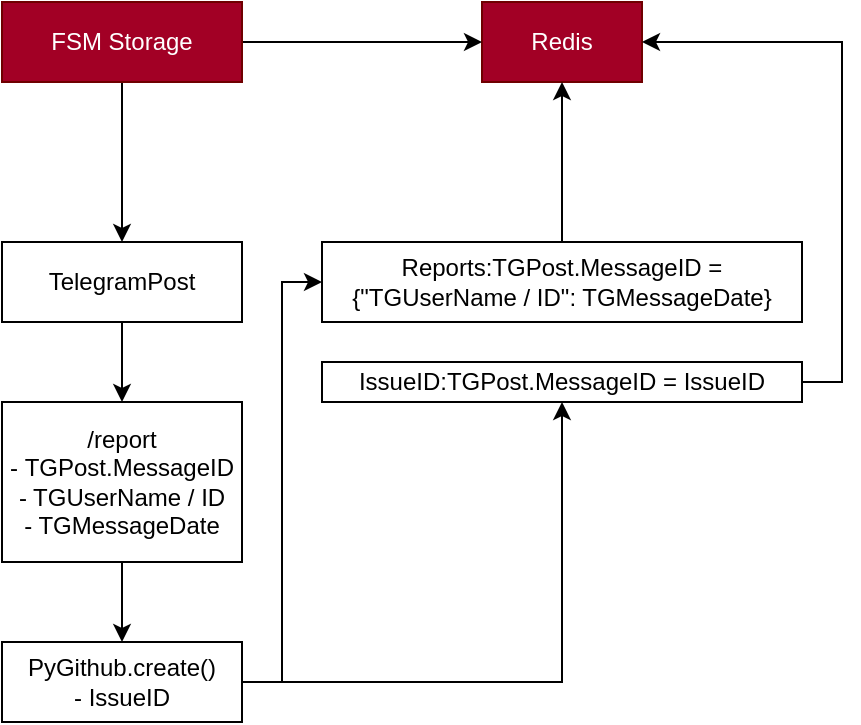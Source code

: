 <mxfile version="26.0.4" pages="2">
  <diagram name="Page-1" id="NsUzddbs9p70or8kZhok">
    <mxGraphModel dx="598" dy="729" grid="1" gridSize="10" guides="1" tooltips="1" connect="1" arrows="1" fold="1" page="1" pageScale="1" pageWidth="850" pageHeight="1100" math="0" shadow="0">
      <root>
        <mxCell id="0" />
        <mxCell id="1" parent="0" />
        <mxCell id="R2owunQEgLAnWQz2HYs--9" value="" style="edgeStyle=orthogonalEdgeStyle;rounded=0;orthogonalLoop=1;jettySize=auto;html=1;" edge="1" parent="1" source="R2owunQEgLAnWQz2HYs--1" target="R2owunQEgLAnWQz2HYs--8">
          <mxGeometry relative="1" as="geometry" />
        </mxCell>
        <mxCell id="R2owunQEgLAnWQz2HYs--1" value="TelegramPost" style="rounded=0;whiteSpace=wrap;html=1;" vertex="1" parent="1">
          <mxGeometry x="360" y="200" width="120" height="40" as="geometry" />
        </mxCell>
        <mxCell id="R2owunQEgLAnWQz2HYs--2" value="Redis" style="rounded=0;whiteSpace=wrap;html=1;fillColor=#a20025;fontColor=#ffffff;strokeColor=#6F0000;" vertex="1" parent="1">
          <mxGeometry x="600" y="80" width="80" height="40" as="geometry" />
        </mxCell>
        <mxCell id="R2owunQEgLAnWQz2HYs--6" style="edgeStyle=orthogonalEdgeStyle;rounded=0;orthogonalLoop=1;jettySize=auto;html=1;" edge="1" parent="1" source="R2owunQEgLAnWQz2HYs--4" target="R2owunQEgLAnWQz2HYs--1">
          <mxGeometry relative="1" as="geometry" />
        </mxCell>
        <mxCell id="R2owunQEgLAnWQz2HYs--7" style="edgeStyle=orthogonalEdgeStyle;rounded=0;orthogonalLoop=1;jettySize=auto;html=1;" edge="1" parent="1" source="R2owunQEgLAnWQz2HYs--4" target="R2owunQEgLAnWQz2HYs--2">
          <mxGeometry relative="1" as="geometry" />
        </mxCell>
        <mxCell id="R2owunQEgLAnWQz2HYs--4" value="FSM Storage" style="whiteSpace=wrap;html=1;rounded=0;fillColor=#a20025;fontColor=#ffffff;strokeColor=#6F0000;" vertex="1" parent="1">
          <mxGeometry x="360" y="80" width="120" height="40" as="geometry" />
        </mxCell>
        <mxCell id="R2owunQEgLAnWQz2HYs--19" value="" style="edgeStyle=orthogonalEdgeStyle;rounded=0;orthogonalLoop=1;jettySize=auto;html=1;" edge="1" parent="1" source="R2owunQEgLAnWQz2HYs--8" target="R2owunQEgLAnWQz2HYs--18">
          <mxGeometry relative="1" as="geometry" />
        </mxCell>
        <mxCell id="R2owunQEgLAnWQz2HYs--8" value="/report&lt;div&gt;-&amp;nbsp;&lt;span style=&quot;background-color: transparent; color: light-dark(rgb(0, 0, 0), rgb(255, 255, 255));&quot;&gt;TGPost.&lt;/span&gt;&lt;span style=&quot;background-color: transparent; color: light-dark(rgb(0, 0, 0), rgb(255, 255, 255));&quot;&gt;MessageID&lt;/span&gt;&lt;/div&gt;&lt;div&gt;&lt;span style=&quot;background-color: transparent; color: light-dark(rgb(0, 0, 0), rgb(255, 255, 255));&quot;&gt;- TGUserName / ID&lt;/span&gt;&lt;/div&gt;&lt;div&gt;&lt;span style=&quot;background-color: transparent; color: light-dark(rgb(0, 0, 0), rgb(255, 255, 255));&quot;&gt;- TGMessageDate&lt;/span&gt;&lt;/div&gt;" style="whiteSpace=wrap;html=1;rounded=0;" vertex="1" parent="1">
          <mxGeometry x="360" y="280" width="120" height="80" as="geometry" />
        </mxCell>
        <mxCell id="R2owunQEgLAnWQz2HYs--29" style="edgeStyle=orthogonalEdgeStyle;rounded=0;orthogonalLoop=1;jettySize=auto;html=1;" edge="1" parent="1" source="R2owunQEgLAnWQz2HYs--18" target="R2owunQEgLAnWQz2HYs--23">
          <mxGeometry relative="1" as="geometry">
            <Array as="points">
              <mxPoint x="500" y="420" />
              <mxPoint x="500" y="220" />
            </Array>
          </mxGeometry>
        </mxCell>
        <mxCell id="R2owunQEgLAnWQz2HYs--30" style="edgeStyle=orthogonalEdgeStyle;rounded=0;orthogonalLoop=1;jettySize=auto;html=1;" edge="1" parent="1" source="R2owunQEgLAnWQz2HYs--18" target="R2owunQEgLAnWQz2HYs--28">
          <mxGeometry relative="1" as="geometry" />
        </mxCell>
        <mxCell id="R2owunQEgLAnWQz2HYs--18" value="PyGithub.create()&lt;div&gt;- IssueID&lt;/div&gt;" style="whiteSpace=wrap;html=1;rounded=0;" vertex="1" parent="1">
          <mxGeometry x="360" y="400" width="120" height="40" as="geometry" />
        </mxCell>
        <mxCell id="R2owunQEgLAnWQz2HYs--27" style="edgeStyle=orthogonalEdgeStyle;rounded=0;orthogonalLoop=1;jettySize=auto;html=1;entryX=0.5;entryY=1;entryDx=0;entryDy=0;" edge="1" parent="1" source="R2owunQEgLAnWQz2HYs--23" target="R2owunQEgLAnWQz2HYs--2">
          <mxGeometry relative="1" as="geometry" />
        </mxCell>
        <mxCell id="R2owunQEgLAnWQz2HYs--23" value="&lt;div&gt;Reports:TGPost.MessageID =&lt;/div&gt;&lt;div&gt;{&lt;span style=&quot;background-color: transparent; color: light-dark(rgb(0, 0, 0), rgb(255, 255, 255));&quot;&gt;&quot;TGUserName / ID&quot;: TGMessageDate&lt;/span&gt;&lt;span style=&quot;background-color: transparent; color: light-dark(rgb(0, 0, 0), rgb(255, 255, 255));&quot;&gt;}&lt;/span&gt;&lt;/div&gt;" style="whiteSpace=wrap;html=1;rounded=0;" vertex="1" parent="1">
          <mxGeometry x="520" y="200" width="240" height="40" as="geometry" />
        </mxCell>
        <mxCell id="R2owunQEgLAnWQz2HYs--31" style="edgeStyle=orthogonalEdgeStyle;rounded=0;orthogonalLoop=1;jettySize=auto;html=1;" edge="1" parent="1" source="R2owunQEgLAnWQz2HYs--28" target="R2owunQEgLAnWQz2HYs--2">
          <mxGeometry relative="1" as="geometry">
            <Array as="points">
              <mxPoint x="780" y="270" />
              <mxPoint x="780" y="100" />
            </Array>
          </mxGeometry>
        </mxCell>
        <mxCell id="R2owunQEgLAnWQz2HYs--28" value="IssueID:TGPost.MessageID = IssueID" style="whiteSpace=wrap;html=1;" vertex="1" parent="1">
          <mxGeometry x="520" y="260" width="240" height="20" as="geometry" />
        </mxCell>
      </root>
    </mxGraphModel>
  </diagram>
  <diagram id="V5E0qpppaqR55T1Br3fY" name="Page-2">
    <mxGraphModel dx="1678" dy="882" grid="1" gridSize="10" guides="1" tooltips="1" connect="1" arrows="1" fold="1" page="1" pageScale="1" pageWidth="850" pageHeight="1100" math="0" shadow="0">
      <root>
        <mxCell id="0" />
        <mxCell id="1" parent="0" />
        <mxCell id="Lazyzh79r75nXAu--q61-17" value="" style="edgeStyle=orthogonalEdgeStyle;rounded=0;orthogonalLoop=1;jettySize=auto;html=1;" edge="1" parent="1" source="5RPgt-1o-4sWFnPr6nMz-2" target="Lazyzh79r75nXAu--q61-16">
          <mxGeometry relative="1" as="geometry" />
        </mxCell>
        <mxCell id="Lazyzh79r75nXAu--q61-25" style="edgeStyle=orthogonalEdgeStyle;rounded=0;orthogonalLoop=1;jettySize=auto;html=1;" edge="1" parent="1" source="5RPgt-1o-4sWFnPr6nMz-2" target="5RPgt-1o-4sWFnPr6nMz-8">
          <mxGeometry relative="1" as="geometry" />
        </mxCell>
        <mxCell id="5RPgt-1o-4sWFnPr6nMz-2" value="TelegramChannelPost" style="rounded=0;whiteSpace=wrap;html=1;" parent="1" vertex="1">
          <mxGeometry x="40" y="200" width="120" height="40" as="geometry" />
        </mxCell>
        <mxCell id="Lazyzh79r75nXAu--q61-34" style="edgeStyle=orthogonalEdgeStyle;rounded=0;orthogonalLoop=1;jettySize=auto;html=1;" edge="1" parent="1" source="5RPgt-1o-4sWFnPr6nMz-3" target="5RPgt-1o-4sWFnPr6nMz-29">
          <mxGeometry relative="1" as="geometry">
            <Array as="points">
              <mxPoint x="800" y="100" />
              <mxPoint x="800" y="635" />
            </Array>
          </mxGeometry>
        </mxCell>
        <mxCell id="Lazyzh79r75nXAu--q61-39" style="edgeStyle=orthogonalEdgeStyle;rounded=0;orthogonalLoop=1;jettySize=auto;html=1;" edge="1" parent="1" source="5RPgt-1o-4sWFnPr6nMz-3" target="5RPgt-1o-4sWFnPr6nMz-16">
          <mxGeometry relative="1" as="geometry" />
        </mxCell>
        <mxCell id="5RPgt-1o-4sWFnPr6nMz-3" value="SQLIte3" style="rounded=0;whiteSpace=wrap;html=1;fillColor=#008a00;fontColor=#ffffff;strokeColor=#005700;" parent="1" vertex="1">
          <mxGeometry x="600" y="80" width="80" height="40" as="geometry" />
        </mxCell>
        <mxCell id="5RPgt-1o-4sWFnPr6nMz-4" style="edgeStyle=orthogonalEdgeStyle;rounded=0;orthogonalLoop=1;jettySize=auto;html=1;" parent="1" source="5RPgt-1o-4sWFnPr6nMz-6" target="5RPgt-1o-4sWFnPr6nMz-2" edge="1">
          <mxGeometry relative="1" as="geometry" />
        </mxCell>
        <mxCell id="5RPgt-1o-4sWFnPr6nMz-6" value="FSM Storage" style="whiteSpace=wrap;html=1;rounded=0;fillColor=#a20025;fontColor=#ffffff;strokeColor=#6F0000;" parent="1" vertex="1">
          <mxGeometry x="40" y="80" width="120" height="40" as="geometry" />
        </mxCell>
        <mxCell id="Lazyzh79r75nXAu--q61-37" style="edgeStyle=orthogonalEdgeStyle;rounded=0;orthogonalLoop=1;jettySize=auto;html=1;fillColor=#d80073;strokeColor=#A50040;" edge="1" parent="1" source="5RPgt-1o-4sWFnPr6nMz-8" target="5RPgt-1o-4sWFnPr6nMz-29">
          <mxGeometry relative="1" as="geometry">
            <Array as="points">
              <mxPoint x="240" y="300" />
              <mxPoint x="240" y="635" />
            </Array>
          </mxGeometry>
        </mxCell>
        <mxCell id="Lazyzh79r75nXAu--q61-38" style="edgeStyle=orthogonalEdgeStyle;rounded=0;orthogonalLoop=1;jettySize=auto;html=1;" edge="1" parent="1" source="5RPgt-1o-4sWFnPr6nMz-8" target="5RPgt-1o-4sWFnPr6nMz-11">
          <mxGeometry relative="1" as="geometry" />
        </mxCell>
        <mxCell id="5RPgt-1o-4sWFnPr6nMz-8" value="&lt;div&gt;TelegramChannelDiscussion&lt;/div&gt;/report" style="whiteSpace=wrap;html=1;rounded=0;fillColor=#1ba1e2;fontColor=#ffffff;strokeColor=#006EAF;" parent="1" vertex="1">
          <mxGeometry y="280" width="200" height="40" as="geometry" />
        </mxCell>
        <mxCell id="Lazyzh79r75nXAu--q61-30" style="edgeStyle=orthogonalEdgeStyle;rounded=0;orthogonalLoop=1;jettySize=auto;html=1;fillColor=#0050ef;strokeColor=#001DBC;" edge="1" parent="1" source="5RPgt-1o-4sWFnPr6nMz-11" target="Lazyzh79r75nXAu--q61-10">
          <mxGeometry relative="1" as="geometry" />
        </mxCell>
        <mxCell id="Lazyzh79r75nXAu--q61-31" style="edgeStyle=orthogonalEdgeStyle;rounded=0;orthogonalLoop=1;jettySize=auto;html=1;fillColor=#0050ef;strokeColor=#001DBC;" edge="1" parent="1" source="5RPgt-1o-4sWFnPr6nMz-11" target="Lazyzh79r75nXAu--q61-13">
          <mxGeometry relative="1" as="geometry" />
        </mxCell>
        <mxCell id="Lazyzh79r75nXAu--q61-35" style="edgeStyle=orthogonalEdgeStyle;rounded=0;orthogonalLoop=1;jettySize=auto;html=1;fillColor=#0050ef;strokeColor=#001DBC;" edge="1" parent="1" source="5RPgt-1o-4sWFnPr6nMz-11" target="Lazyzh79r75nXAu--q61-7">
          <mxGeometry relative="1" as="geometry" />
        </mxCell>
        <mxCell id="5RPgt-1o-4sWFnPr6nMz-16" value="projects" style="shape=table;startSize=30;container=1;collapsible=1;childLayout=tableLayout;fixedRows=1;rowLines=0;fontStyle=1;align=center;resizeLast=1;html=1;" parent="1" vertex="1">
          <mxGeometry x="520" y="160" width="240" height="240" as="geometry" />
        </mxCell>
        <mxCell id="5RPgt-1o-4sWFnPr6nMz-17" value="" style="shape=tableRow;horizontal=0;startSize=0;swimlaneHead=0;swimlaneBody=0;fillColor=none;collapsible=0;dropTarget=0;points=[[0,0.5],[1,0.5]];portConstraint=eastwest;top=0;left=0;right=0;bottom=1;" parent="5RPgt-1o-4sWFnPr6nMz-16" vertex="1">
          <mxGeometry y="30" width="240" height="30" as="geometry" />
        </mxCell>
        <mxCell id="5RPgt-1o-4sWFnPr6nMz-18" value="PK" style="shape=partialRectangle;connectable=0;fillColor=none;top=0;left=0;bottom=0;right=0;fontStyle=1;overflow=hidden;whiteSpace=wrap;html=1;" parent="5RPgt-1o-4sWFnPr6nMz-17" vertex="1">
          <mxGeometry width="30" height="30" as="geometry">
            <mxRectangle width="30" height="30" as="alternateBounds" />
          </mxGeometry>
        </mxCell>
        <mxCell id="5RPgt-1o-4sWFnPr6nMz-19" value="UniqueID" style="shape=partialRectangle;connectable=0;fillColor=none;top=0;left=0;bottom=0;right=0;align=left;spacingLeft=6;fontStyle=5;overflow=hidden;whiteSpace=wrap;html=1;" parent="5RPgt-1o-4sWFnPr6nMz-17" vertex="1">
          <mxGeometry x="30" width="210" height="30" as="geometry">
            <mxRectangle width="210" height="30" as="alternateBounds" />
          </mxGeometry>
        </mxCell>
        <mxCell id="5RPgt-1o-4sWFnPr6nMz-55" style="shape=tableRow;horizontal=0;startSize=0;swimlaneHead=0;swimlaneBody=0;fillColor=none;collapsible=0;dropTarget=0;points=[[0,0.5],[1,0.5]];portConstraint=eastwest;top=0;left=0;right=0;bottom=0;" parent="5RPgt-1o-4sWFnPr6nMz-16" vertex="1">
          <mxGeometry y="60" width="240" height="30" as="geometry" />
        </mxCell>
        <mxCell id="5RPgt-1o-4sWFnPr6nMz-56" style="shape=partialRectangle;connectable=0;fillColor=none;top=0;left=0;bottom=0;right=0;editable=1;overflow=hidden;whiteSpace=wrap;html=1;" parent="5RPgt-1o-4sWFnPr6nMz-55" vertex="1">
          <mxGeometry width="30" height="30" as="geometry">
            <mxRectangle width="30" height="30" as="alternateBounds" />
          </mxGeometry>
        </mxCell>
        <mxCell id="5RPgt-1o-4sWFnPr6nMz-57" value="tg_mrtm_fo_message_id" style="shape=partialRectangle;connectable=0;fillColor=#d80073;top=0;left=0;bottom=0;right=0;align=left;spacingLeft=6;overflow=hidden;whiteSpace=wrap;html=1;fontColor=#ffffff;strokeColor=#A50040;" parent="5RPgt-1o-4sWFnPr6nMz-55" vertex="1">
          <mxGeometry x="30" width="210" height="30" as="geometry">
            <mxRectangle width="210" height="30" as="alternateBounds" />
          </mxGeometry>
        </mxCell>
        <mxCell id="5RPgt-1o-4sWFnPr6nMz-61" style="shape=tableRow;horizontal=0;startSize=0;swimlaneHead=0;swimlaneBody=0;fillColor=none;collapsible=0;dropTarget=0;points=[[0,0.5],[1,0.5]];portConstraint=eastwest;top=0;left=0;right=0;bottom=0;" parent="5RPgt-1o-4sWFnPr6nMz-16" vertex="1">
          <mxGeometry y="90" width="240" height="30" as="geometry" />
        </mxCell>
        <mxCell id="5RPgt-1o-4sWFnPr6nMz-62" style="shape=partialRectangle;connectable=0;fillColor=none;top=0;left=0;bottom=0;right=0;editable=1;overflow=hidden;whiteSpace=wrap;html=1;" parent="5RPgt-1o-4sWFnPr6nMz-61" vertex="1">
          <mxGeometry width="30" height="30" as="geometry">
            <mxRectangle width="30" height="30" as="alternateBounds" />
          </mxGeometry>
        </mxCell>
        <mxCell id="5RPgt-1o-4sWFnPr6nMz-63" value="tg_mrtm_date" style="shape=partialRectangle;connectable=0;fillColor=#d80073;top=0;left=0;bottom=0;right=0;align=left;spacingLeft=6;overflow=hidden;whiteSpace=wrap;html=1;fontColor=#ffffff;strokeColor=#A50040;" parent="5RPgt-1o-4sWFnPr6nMz-61" vertex="1">
          <mxGeometry x="30" width="210" height="30" as="geometry">
            <mxRectangle width="210" height="30" as="alternateBounds" />
          </mxGeometry>
        </mxCell>
        <mxCell id="5RPgt-1o-4sWFnPr6nMz-39" style="shape=tableRow;horizontal=0;startSize=0;swimlaneHead=0;swimlaneBody=0;fillColor=none;collapsible=0;dropTarget=0;points=[[0,0.5],[1,0.5]];portConstraint=eastwest;top=0;left=0;right=0;bottom=0;" parent="5RPgt-1o-4sWFnPr6nMz-16" vertex="1">
          <mxGeometry y="120" width="240" height="30" as="geometry" />
        </mxCell>
        <mxCell id="5RPgt-1o-4sWFnPr6nMz-40" style="shape=partialRectangle;connectable=0;fillColor=none;top=0;left=0;bottom=0;right=0;editable=1;overflow=hidden;whiteSpace=wrap;html=1;" parent="5RPgt-1o-4sWFnPr6nMz-39" vertex="1">
          <mxGeometry width="30" height="30" as="geometry">
            <mxRectangle width="30" height="30" as="alternateBounds" />
          </mxGeometry>
        </mxCell>
        <mxCell id="5RPgt-1o-4sWFnPr6nMz-41" value="tg_message_sender_chat_id" style="shape=partialRectangle;connectable=0;fillColor=#d80073;top=0;left=0;bottom=0;right=0;align=left;spacingLeft=6;overflow=hidden;whiteSpace=wrap;html=1;fontColor=#ffffff;strokeColor=#A50040;" parent="5RPgt-1o-4sWFnPr6nMz-39" vertex="1">
          <mxGeometry x="30" width="210" height="30" as="geometry">
            <mxRectangle width="210" height="30" as="alternateBounds" />
          </mxGeometry>
        </mxCell>
        <mxCell id="5RPgt-1o-4sWFnPr6nMz-20" value="" style="shape=tableRow;horizontal=0;startSize=0;swimlaneHead=0;swimlaneBody=0;fillColor=none;collapsible=0;dropTarget=0;points=[[0,0.5],[1,0.5]];portConstraint=eastwest;top=0;left=0;right=0;bottom=0;" parent="5RPgt-1o-4sWFnPr6nMz-16" vertex="1">
          <mxGeometry y="150" width="240" height="30" as="geometry" />
        </mxCell>
        <mxCell id="5RPgt-1o-4sWFnPr6nMz-21" value="" style="shape=partialRectangle;connectable=0;fillColor=none;top=0;left=0;bottom=0;right=0;editable=1;overflow=hidden;whiteSpace=wrap;html=1;" parent="5RPgt-1o-4sWFnPr6nMz-20" vertex="1">
          <mxGeometry width="30" height="30" as="geometry">
            <mxRectangle width="30" height="30" as="alternateBounds" />
          </mxGeometry>
        </mxCell>
        <mxCell id="5RPgt-1o-4sWFnPr6nMz-22" value="tg_message_sender_chat_title" style="shape=partialRectangle;connectable=0;fillColor=#d80073;top=0;left=0;bottom=0;right=0;align=left;spacingLeft=6;overflow=hidden;whiteSpace=wrap;html=1;fontColor=#ffffff;strokeColor=#A50040;" parent="5RPgt-1o-4sWFnPr6nMz-20" vertex="1">
          <mxGeometry x="30" width="210" height="30" as="geometry">
            <mxRectangle width="210" height="30" as="alternateBounds" />
          </mxGeometry>
        </mxCell>
        <mxCell id="5RPgt-1o-4sWFnPr6nMz-23" value="" style="shape=tableRow;horizontal=0;startSize=0;swimlaneHead=0;swimlaneBody=0;fillColor=none;collapsible=0;dropTarget=0;points=[[0,0.5],[1,0.5]];portConstraint=eastwest;top=0;left=0;right=0;bottom=0;" parent="5RPgt-1o-4sWFnPr6nMz-16" vertex="1">
          <mxGeometry y="180" width="240" height="30" as="geometry" />
        </mxCell>
        <mxCell id="5RPgt-1o-4sWFnPr6nMz-24" value="" style="shape=partialRectangle;connectable=0;fillColor=none;top=0;left=0;bottom=0;right=0;editable=1;overflow=hidden;whiteSpace=wrap;html=1;" parent="5RPgt-1o-4sWFnPr6nMz-23" vertex="1">
          <mxGeometry width="30" height="30" as="geometry">
            <mxRectangle width="30" height="30" as="alternateBounds" />
          </mxGeometry>
        </mxCell>
        <mxCell id="5RPgt-1o-4sWFnPr6nMz-25" value="gh_project_link" style="shape=partialRectangle;connectable=0;fillColor=#0050ef;top=0;left=0;bottom=0;right=0;align=left;spacingLeft=6;overflow=hidden;whiteSpace=wrap;html=1;fontColor=#ffffff;strokeColor=#001DBC;" parent="5RPgt-1o-4sWFnPr6nMz-23" vertex="1">
          <mxGeometry x="30" width="210" height="30" as="geometry">
            <mxRectangle width="210" height="30" as="alternateBounds" />
          </mxGeometry>
        </mxCell>
        <mxCell id="5RPgt-1o-4sWFnPr6nMz-64" style="shape=tableRow;horizontal=0;startSize=0;swimlaneHead=0;swimlaneBody=0;fillColor=none;collapsible=0;dropTarget=0;points=[[0,0.5],[1,0.5]];portConstraint=eastwest;top=0;left=0;right=0;bottom=0;" parent="5RPgt-1o-4sWFnPr6nMz-16" vertex="1">
          <mxGeometry y="210" width="240" height="30" as="geometry" />
        </mxCell>
        <mxCell id="5RPgt-1o-4sWFnPr6nMz-65" style="shape=partialRectangle;connectable=0;fillColor=none;top=0;left=0;bottom=0;right=0;editable=1;overflow=hidden;whiteSpace=wrap;html=1;" parent="5RPgt-1o-4sWFnPr6nMz-64" vertex="1">
          <mxGeometry width="30" height="30" as="geometry">
            <mxRectangle width="30" height="30" as="alternateBounds" />
          </mxGeometry>
        </mxCell>
        <mxCell id="5RPgt-1o-4sWFnPr6nMz-66" value="gh_project_name" style="shape=partialRectangle;connectable=0;fillColor=#0050ef;top=0;left=0;bottom=0;right=0;align=left;spacingLeft=6;overflow=hidden;whiteSpace=wrap;html=1;fontColor=#ffffff;strokeColor=#001DBC;" parent="5RPgt-1o-4sWFnPr6nMz-64" vertex="1">
          <mxGeometry x="30" width="210" height="30" as="geometry">
            <mxRectangle width="210" height="30" as="alternateBounds" />
          </mxGeometry>
        </mxCell>
        <mxCell id="5RPgt-1o-4sWFnPr6nMz-29" value="project_issues" style="shape=table;startSize=30;container=1;collapsible=1;childLayout=tableLayout;fixedRows=1;rowLines=0;fontStyle=1;align=center;resizeLast=1;html=1;" parent="1" vertex="1">
          <mxGeometry x="520" y="440" width="200" height="390" as="geometry" />
        </mxCell>
        <mxCell id="5RPgt-1o-4sWFnPr6nMz-30" value="" style="shape=tableRow;horizontal=0;startSize=0;swimlaneHead=0;swimlaneBody=0;fillColor=none;collapsible=0;dropTarget=0;points=[[0,0.5],[1,0.5]];portConstraint=eastwest;top=0;left=0;right=0;bottom=1;" parent="5RPgt-1o-4sWFnPr6nMz-29" vertex="1">
          <mxGeometry y="30" width="200" height="30" as="geometry" />
        </mxCell>
        <mxCell id="5RPgt-1o-4sWFnPr6nMz-31" value="PK" style="shape=partialRectangle;connectable=0;fillColor=none;top=0;left=0;bottom=0;right=0;fontStyle=1;overflow=hidden;whiteSpace=wrap;html=1;" parent="5RPgt-1o-4sWFnPr6nMz-30" vertex="1">
          <mxGeometry width="30" height="30" as="geometry">
            <mxRectangle width="30" height="30" as="alternateBounds" />
          </mxGeometry>
        </mxCell>
        <mxCell id="5RPgt-1o-4sWFnPr6nMz-32" value="UniqueID" style="shape=partialRectangle;connectable=0;fillColor=none;top=0;left=0;bottom=0;right=0;align=left;spacingLeft=6;fontStyle=5;overflow=hidden;whiteSpace=wrap;html=1;" parent="5RPgt-1o-4sWFnPr6nMz-30" vertex="1">
          <mxGeometry x="30" width="170" height="30" as="geometry">
            <mxRectangle width="170" height="30" as="alternateBounds" />
          </mxGeometry>
        </mxCell>
        <mxCell id="5RPgt-1o-4sWFnPr6nMz-42" style="shape=tableRow;horizontal=0;startSize=0;swimlaneHead=0;swimlaneBody=0;fillColor=none;collapsible=0;dropTarget=0;points=[[0,0.5],[1,0.5]];portConstraint=eastwest;top=0;left=0;right=0;bottom=0;" parent="5RPgt-1o-4sWFnPr6nMz-29" vertex="1">
          <mxGeometry y="60" width="200" height="30" as="geometry" />
        </mxCell>
        <mxCell id="5RPgt-1o-4sWFnPr6nMz-43" value="&lt;b&gt;FK&lt;/b&gt;" style="shape=partialRectangle;connectable=0;fillColor=none;top=0;left=0;bottom=0;right=0;editable=1;overflow=hidden;whiteSpace=wrap;html=1;" parent="5RPgt-1o-4sWFnPr6nMz-42" vertex="1">
          <mxGeometry width="30" height="30" as="geometry">
            <mxRectangle width="30" height="30" as="alternateBounds" />
          </mxGeometry>
        </mxCell>
        <mxCell id="5RPgt-1o-4sWFnPr6nMz-44" value="project_id" style="shape=partialRectangle;connectable=0;fillColor=#d80073;top=0;left=0;bottom=0;right=0;align=left;spacingLeft=6;overflow=hidden;whiteSpace=wrap;html=1;fontColor=#ffffff;strokeColor=#A50040;" parent="5RPgt-1o-4sWFnPr6nMz-42" vertex="1">
          <mxGeometry x="30" width="170" height="30" as="geometry">
            <mxRectangle width="170" height="30" as="alternateBounds" />
          </mxGeometry>
        </mxCell>
        <mxCell id="Lazyzh79r75nXAu--q61-1" style="shape=tableRow;horizontal=0;startSize=0;swimlaneHead=0;swimlaneBody=0;fillColor=none;collapsible=0;dropTarget=0;points=[[0,0.5],[1,0.5]];portConstraint=eastwest;top=0;left=0;right=0;bottom=0;" vertex="1" parent="5RPgt-1o-4sWFnPr6nMz-29">
          <mxGeometry y="90" width="200" height="30" as="geometry" />
        </mxCell>
        <mxCell id="Lazyzh79r75nXAu--q61-2" style="shape=partialRectangle;connectable=0;fillColor=none;top=0;left=0;bottom=0;right=0;editable=1;overflow=hidden;whiteSpace=wrap;html=1;" vertex="1" parent="Lazyzh79r75nXAu--q61-1">
          <mxGeometry width="30" height="30" as="geometry">
            <mxRectangle width="30" height="30" as="alternateBounds" />
          </mxGeometry>
        </mxCell>
        <mxCell id="Lazyzh79r75nXAu--q61-3" value="tg_mrtm_fo_message_id" style="shape=partialRectangle;connectable=0;fillColor=#d80073;top=0;left=0;bottom=0;right=0;align=left;spacingLeft=6;overflow=hidden;whiteSpace=wrap;html=1;fontColor=#ffffff;strokeColor=#A50040;" vertex="1" parent="Lazyzh79r75nXAu--q61-1">
          <mxGeometry x="30" width="170" height="30" as="geometry">
            <mxRectangle width="170" height="30" as="alternateBounds" />
          </mxGeometry>
        </mxCell>
        <mxCell id="5RPgt-1o-4sWFnPr6nMz-33" value="" style="shape=tableRow;horizontal=0;startSize=0;swimlaneHead=0;swimlaneBody=0;fillColor=none;collapsible=0;dropTarget=0;points=[[0,0.5],[1,0.5]];portConstraint=eastwest;top=0;left=0;right=0;bottom=0;" parent="5RPgt-1o-4sWFnPr6nMz-29" vertex="1">
          <mxGeometry y="120" width="200" height="30" as="geometry" />
        </mxCell>
        <mxCell id="5RPgt-1o-4sWFnPr6nMz-34" value="" style="shape=partialRectangle;connectable=0;fillColor=none;top=0;left=0;bottom=0;right=0;editable=1;overflow=hidden;whiteSpace=wrap;html=1;" parent="5RPgt-1o-4sWFnPr6nMz-33" vertex="1">
          <mxGeometry width="30" height="30" as="geometry">
            <mxRectangle width="30" height="30" as="alternateBounds" />
          </mxGeometry>
        </mxCell>
        <mxCell id="5RPgt-1o-4sWFnPr6nMz-35" value="tg_mrtm_message_url" style="shape=partialRectangle;connectable=0;fillColor=#d80073;top=0;left=0;bottom=0;right=0;align=left;spacingLeft=6;overflow=hidden;whiteSpace=wrap;html=1;fontColor=#ffffff;strokeColor=#A50040;" parent="5RPgt-1o-4sWFnPr6nMz-33" vertex="1">
          <mxGeometry x="30" width="170" height="30" as="geometry">
            <mxRectangle width="170" height="30" as="alternateBounds" />
          </mxGeometry>
        </mxCell>
        <mxCell id="5RPgt-1o-4sWFnPr6nMz-36" value="" style="shape=tableRow;horizontal=0;startSize=0;swimlaneHead=0;swimlaneBody=0;fillColor=none;collapsible=0;dropTarget=0;points=[[0,0.5],[1,0.5]];portConstraint=eastwest;top=0;left=0;right=0;bottom=0;" parent="5RPgt-1o-4sWFnPr6nMz-29" vertex="1">
          <mxGeometry y="150" width="200" height="30" as="geometry" />
        </mxCell>
        <mxCell id="5RPgt-1o-4sWFnPr6nMz-37" value="" style="shape=partialRectangle;connectable=0;fillColor=none;top=0;left=0;bottom=0;right=0;editable=1;overflow=hidden;whiteSpace=wrap;html=1;" parent="5RPgt-1o-4sWFnPr6nMz-36" vertex="1">
          <mxGeometry width="30" height="30" as="geometry">
            <mxRectangle width="30" height="30" as="alternateBounds" />
          </mxGeometry>
        </mxCell>
        <mxCell id="5RPgt-1o-4sWFnPr6nMz-38" value="tg_mrtm_user_id" style="shape=partialRectangle;connectable=0;fillColor=#d80073;top=0;left=0;bottom=0;right=0;align=left;spacingLeft=6;overflow=hidden;whiteSpace=wrap;html=1;fontColor=#ffffff;strokeColor=#A50040;" parent="5RPgt-1o-4sWFnPr6nMz-36" vertex="1">
          <mxGeometry x="30" width="170" height="30" as="geometry">
            <mxRectangle width="170" height="30" as="alternateBounds" />
          </mxGeometry>
        </mxCell>
        <mxCell id="5RPgt-1o-4sWFnPr6nMz-46" style="shape=tableRow;horizontal=0;startSize=0;swimlaneHead=0;swimlaneBody=0;fillColor=none;collapsible=0;dropTarget=0;points=[[0,0.5],[1,0.5]];portConstraint=eastwest;top=0;left=0;right=0;bottom=0;" parent="5RPgt-1o-4sWFnPr6nMz-29" vertex="1">
          <mxGeometry y="180" width="200" height="30" as="geometry" />
        </mxCell>
        <mxCell id="5RPgt-1o-4sWFnPr6nMz-47" style="shape=partialRectangle;connectable=0;fillColor=none;top=0;left=0;bottom=0;right=0;editable=1;overflow=hidden;whiteSpace=wrap;html=1;" parent="5RPgt-1o-4sWFnPr6nMz-46" vertex="1">
          <mxGeometry width="30" height="30" as="geometry">
            <mxRectangle width="30" height="30" as="alternateBounds" />
          </mxGeometry>
        </mxCell>
        <mxCell id="5RPgt-1o-4sWFnPr6nMz-48" value="tg_mrtm_user_is_bot" style="shape=partialRectangle;connectable=0;fillColor=#d80073;top=0;left=0;bottom=0;right=0;align=left;spacingLeft=6;overflow=hidden;whiteSpace=wrap;html=1;fontColor=#ffffff;strokeColor=#A50040;" parent="5RPgt-1o-4sWFnPr6nMz-46" vertex="1">
          <mxGeometry x="30" width="170" height="30" as="geometry">
            <mxRectangle width="170" height="30" as="alternateBounds" />
          </mxGeometry>
        </mxCell>
        <mxCell id="5RPgt-1o-4sWFnPr6nMz-49" style="shape=tableRow;horizontal=0;startSize=0;swimlaneHead=0;swimlaneBody=0;fillColor=none;collapsible=0;dropTarget=0;points=[[0,0.5],[1,0.5]];portConstraint=eastwest;top=0;left=0;right=0;bottom=0;" parent="5RPgt-1o-4sWFnPr6nMz-29" vertex="1">
          <mxGeometry y="210" width="200" height="30" as="geometry" />
        </mxCell>
        <mxCell id="5RPgt-1o-4sWFnPr6nMz-50" style="shape=partialRectangle;connectable=0;fillColor=none;top=0;left=0;bottom=0;right=0;editable=1;overflow=hidden;whiteSpace=wrap;html=1;" parent="5RPgt-1o-4sWFnPr6nMz-49" vertex="1">
          <mxGeometry width="30" height="30" as="geometry">
            <mxRectangle width="30" height="30" as="alternateBounds" />
          </mxGeometry>
        </mxCell>
        <mxCell id="5RPgt-1o-4sWFnPr6nMz-51" value="tg_message_id" style="shape=partialRectangle;connectable=0;fillColor=#d80073;top=0;left=0;bottom=0;right=0;align=left;spacingLeft=6;overflow=hidden;whiteSpace=wrap;html=1;fontColor=#ffffff;strokeColor=#A50040;" parent="5RPgt-1o-4sWFnPr6nMz-49" vertex="1">
          <mxGeometry x="30" width="170" height="30" as="geometry">
            <mxRectangle width="170" height="30" as="alternateBounds" />
          </mxGeometry>
        </mxCell>
        <mxCell id="Lazyzh79r75nXAu--q61-4" style="shape=tableRow;horizontal=0;startSize=0;swimlaneHead=0;swimlaneBody=0;fillColor=none;collapsible=0;dropTarget=0;points=[[0,0.5],[1,0.5]];portConstraint=eastwest;top=0;left=0;right=0;bottom=0;" vertex="1" parent="5RPgt-1o-4sWFnPr6nMz-29">
          <mxGeometry y="240" width="200" height="30" as="geometry" />
        </mxCell>
        <mxCell id="Lazyzh79r75nXAu--q61-5" style="shape=partialRectangle;connectable=0;fillColor=none;top=0;left=0;bottom=0;right=0;editable=1;overflow=hidden;whiteSpace=wrap;html=1;" vertex="1" parent="Lazyzh79r75nXAu--q61-4">
          <mxGeometry width="30" height="30" as="geometry">
            <mxRectangle width="30" height="30" as="alternateBounds" />
          </mxGeometry>
        </mxCell>
        <mxCell id="Lazyzh79r75nXAu--q61-6" value="tg_message_url" style="shape=partialRectangle;connectable=0;fillColor=#d80073;top=0;left=0;bottom=0;right=0;align=left;spacingLeft=6;overflow=hidden;whiteSpace=wrap;html=1;fontColor=#ffffff;strokeColor=#A50040;" vertex="1" parent="Lazyzh79r75nXAu--q61-4">
          <mxGeometry x="30" width="170" height="30" as="geometry">
            <mxRectangle width="170" height="30" as="alternateBounds" />
          </mxGeometry>
        </mxCell>
        <mxCell id="5RPgt-1o-4sWFnPr6nMz-52" style="shape=tableRow;horizontal=0;startSize=0;swimlaneHead=0;swimlaneBody=0;fillColor=none;collapsible=0;dropTarget=0;points=[[0,0.5],[1,0.5]];portConstraint=eastwest;top=0;left=0;right=0;bottom=0;" parent="5RPgt-1o-4sWFnPr6nMz-29" vertex="1">
          <mxGeometry y="270" width="200" height="30" as="geometry" />
        </mxCell>
        <mxCell id="5RPgt-1o-4sWFnPr6nMz-53" style="shape=partialRectangle;connectable=0;fillColor=none;top=0;left=0;bottom=0;right=0;editable=1;overflow=hidden;whiteSpace=wrap;html=1;" parent="5RPgt-1o-4sWFnPr6nMz-52" vertex="1">
          <mxGeometry width="30" height="30" as="geometry">
            <mxRectangle width="30" height="30" as="alternateBounds" />
          </mxGeometry>
        </mxCell>
        <mxCell id="5RPgt-1o-4sWFnPr6nMz-54" value="tg_message_date" style="shape=partialRectangle;connectable=0;fillColor=#d80073;top=0;left=0;bottom=0;right=0;align=left;spacingLeft=6;overflow=hidden;whiteSpace=wrap;html=1;fontColor=#ffffff;strokeColor=#A50040;" parent="5RPgt-1o-4sWFnPr6nMz-52" vertex="1">
          <mxGeometry x="30" width="170" height="30" as="geometry">
            <mxRectangle width="170" height="30" as="alternateBounds" />
          </mxGeometry>
        </mxCell>
        <mxCell id="Lazyzh79r75nXAu--q61-7" style="shape=tableRow;horizontal=0;startSize=0;swimlaneHead=0;swimlaneBody=0;fillColor=none;collapsible=0;dropTarget=0;points=[[0,0.5],[1,0.5]];portConstraint=eastwest;top=0;left=0;right=0;bottom=0;" vertex="1" parent="5RPgt-1o-4sWFnPr6nMz-29">
          <mxGeometry y="300" width="200" height="30" as="geometry" />
        </mxCell>
        <mxCell id="Lazyzh79r75nXAu--q61-8" style="shape=partialRectangle;connectable=0;fillColor=none;top=0;left=0;bottom=0;right=0;editable=1;overflow=hidden;whiteSpace=wrap;html=1;" vertex="1" parent="Lazyzh79r75nXAu--q61-7">
          <mxGeometry width="30" height="30" as="geometry">
            <mxRectangle width="30" height="30" as="alternateBounds" />
          </mxGeometry>
        </mxCell>
        <mxCell id="Lazyzh79r75nXAu--q61-9" value="gh_issue_id" style="shape=partialRectangle;connectable=0;fillColor=#0050ef;top=0;left=0;bottom=0;right=0;align=left;spacingLeft=6;overflow=hidden;whiteSpace=wrap;html=1;fontColor=#ffffff;strokeColor=#001DBC;" vertex="1" parent="Lazyzh79r75nXAu--q61-7">
          <mxGeometry x="30" width="170" height="30" as="geometry">
            <mxRectangle width="170" height="30" as="alternateBounds" />
          </mxGeometry>
        </mxCell>
        <mxCell id="Lazyzh79r75nXAu--q61-10" style="shape=tableRow;horizontal=0;startSize=0;swimlaneHead=0;swimlaneBody=0;fillColor=none;collapsible=0;dropTarget=0;points=[[0,0.5],[1,0.5]];portConstraint=eastwest;top=0;left=0;right=0;bottom=0;" vertex="1" parent="5RPgt-1o-4sWFnPr6nMz-29">
          <mxGeometry y="330" width="200" height="30" as="geometry" />
        </mxCell>
        <mxCell id="Lazyzh79r75nXAu--q61-11" style="shape=partialRectangle;connectable=0;fillColor=none;top=0;left=0;bottom=0;right=0;editable=1;overflow=hidden;whiteSpace=wrap;html=1;" vertex="1" parent="Lazyzh79r75nXAu--q61-10">
          <mxGeometry width="30" height="30" as="geometry">
            <mxRectangle width="30" height="30" as="alternateBounds" />
          </mxGeometry>
        </mxCell>
        <mxCell id="Lazyzh79r75nXAu--q61-12" value="gh_issue_html_url" style="shape=partialRectangle;connectable=0;fillColor=#0050ef;top=0;left=0;bottom=0;right=0;align=left;spacingLeft=6;overflow=hidden;whiteSpace=wrap;html=1;fontColor=#ffffff;strokeColor=#001DBC;" vertex="1" parent="Lazyzh79r75nXAu--q61-10">
          <mxGeometry x="30" width="170" height="30" as="geometry">
            <mxRectangle width="170" height="30" as="alternateBounds" />
          </mxGeometry>
        </mxCell>
        <mxCell id="Lazyzh79r75nXAu--q61-13" style="shape=tableRow;horizontal=0;startSize=0;swimlaneHead=0;swimlaneBody=0;fillColor=none;collapsible=0;dropTarget=0;points=[[0,0.5],[1,0.5]];portConstraint=eastwest;top=0;left=0;right=0;bottom=0;" vertex="1" parent="5RPgt-1o-4sWFnPr6nMz-29">
          <mxGeometry y="360" width="200" height="30" as="geometry" />
        </mxCell>
        <mxCell id="Lazyzh79r75nXAu--q61-14" style="shape=partialRectangle;connectable=0;fillColor=none;top=0;left=0;bottom=0;right=0;editable=1;overflow=hidden;whiteSpace=wrap;html=1;" vertex="1" parent="Lazyzh79r75nXAu--q61-13">
          <mxGeometry width="30" height="30" as="geometry">
            <mxRectangle width="30" height="30" as="alternateBounds" />
          </mxGeometry>
        </mxCell>
        <mxCell id="Lazyzh79r75nXAu--q61-15" value="gh_issue_created_at" style="shape=partialRectangle;connectable=0;fillColor=#0050ef;top=0;left=0;bottom=0;right=0;align=left;spacingLeft=6;overflow=hidden;whiteSpace=wrap;html=1;fontColor=#ffffff;strokeColor=#001DBC;" vertex="1" parent="Lazyzh79r75nXAu--q61-13">
          <mxGeometry x="30" width="170" height="30" as="geometry">
            <mxRectangle width="170" height="30" as="alternateBounds" />
          </mxGeometry>
        </mxCell>
        <mxCell id="Lazyzh79r75nXAu--q61-20" value="" style="edgeStyle=orthogonalEdgeStyle;rounded=0;orthogonalLoop=1;jettySize=auto;html=1;" edge="1" parent="1" source="Lazyzh79r75nXAu--q61-16" target="Lazyzh79r75nXAu--q61-19">
          <mxGeometry relative="1" as="geometry" />
        </mxCell>
        <mxCell id="Lazyzh79r75nXAu--q61-21" style="edgeStyle=orthogonalEdgeStyle;rounded=0;orthogonalLoop=1;jettySize=auto;html=1;fillColor=#d80073;strokeColor=#A50040;" edge="1" parent="1" source="Lazyzh79r75nXAu--q61-16" target="5RPgt-1o-4sWFnPr6nMz-16">
          <mxGeometry relative="1" as="geometry" />
        </mxCell>
        <mxCell id="Lazyzh79r75nXAu--q61-16" value="&lt;div&gt;TelegramChannelDiscussion&lt;br&gt;&lt;/div&gt;/start" style="whiteSpace=wrap;html=1;rounded=0;fillColor=#6a00ff;fontColor=#ffffff;strokeColor=#3700CC;" vertex="1" parent="1">
          <mxGeometry x="280" y="280" width="160" height="40" as="geometry" />
        </mxCell>
        <mxCell id="Lazyzh79r75nXAu--q61-23" style="edgeStyle=orthogonalEdgeStyle;rounded=0;orthogonalLoop=1;jettySize=auto;html=1;fillColor=#0050ef;strokeColor=#001DBC;" edge="1" parent="1" source="Lazyzh79r75nXAu--q61-19" target="5RPgt-1o-4sWFnPr6nMz-23">
          <mxGeometry relative="1" as="geometry" />
        </mxCell>
        <mxCell id="Lazyzh79r75nXAu--q61-24" style="edgeStyle=orthogonalEdgeStyle;rounded=0;orthogonalLoop=1;jettySize=auto;html=1;fillColor=#0050ef;strokeColor=#001DBC;" edge="1" parent="1" source="Lazyzh79r75nXAu--q61-19" target="5RPgt-1o-4sWFnPr6nMz-64">
          <mxGeometry relative="1" as="geometry" />
        </mxCell>
        <mxCell id="Lazyzh79r75nXAu--q61-19" value="&lt;b&gt;FSM&lt;/b&gt;&lt;div&gt;GitHub URL&lt;/div&gt;" style="whiteSpace=wrap;html=1;rounded=0;" vertex="1" parent="1">
          <mxGeometry x="280" y="360" width="160" height="40" as="geometry" />
        </mxCell>
        <mxCell id="5RPgt-1o-4sWFnPr6nMz-11" value="PyGithub.repo.create_issue()" style="whiteSpace=wrap;html=1;rounded=0;" parent="1" vertex="1">
          <mxGeometry y="360" width="200" height="40" as="geometry" />
        </mxCell>
        <mxCell id="Lazyzh79r75nXAu--q61-40" style="edgeStyle=orthogonalEdgeStyle;rounded=0;orthogonalLoop=1;jettySize=auto;html=1;" edge="1" parent="1" source="5RPgt-1o-4sWFnPr6nMz-42" target="5RPgt-1o-4sWFnPr6nMz-17">
          <mxGeometry relative="1" as="geometry">
            <Array as="points">
              <mxPoint x="780" y="515" />
              <mxPoint x="780" y="205" />
            </Array>
          </mxGeometry>
        </mxCell>
        <mxCell id="Lazyzh79r75nXAu--q61-41" value="Bot/AdminOnly" style="whiteSpace=wrap;html=1;fillColor=#6a00ff;fontColor=#ffffff;strokeColor=#3700CC;" vertex="1" parent="1">
          <mxGeometry x="320" y="80" width="120" height="20" as="geometry" />
        </mxCell>
        <mxCell id="Lazyzh79r75nXAu--q61-42" value="Bot/Admin/User" style="whiteSpace=wrap;html=1;fillColor=#1ba1e2;fontColor=#ffffff;strokeColor=#006EAF;" vertex="1" parent="1">
          <mxGeometry x="320" y="100" width="120" height="20" as="geometry" />
        </mxCell>
      </root>
    </mxGraphModel>
  </diagram>
</mxfile>
